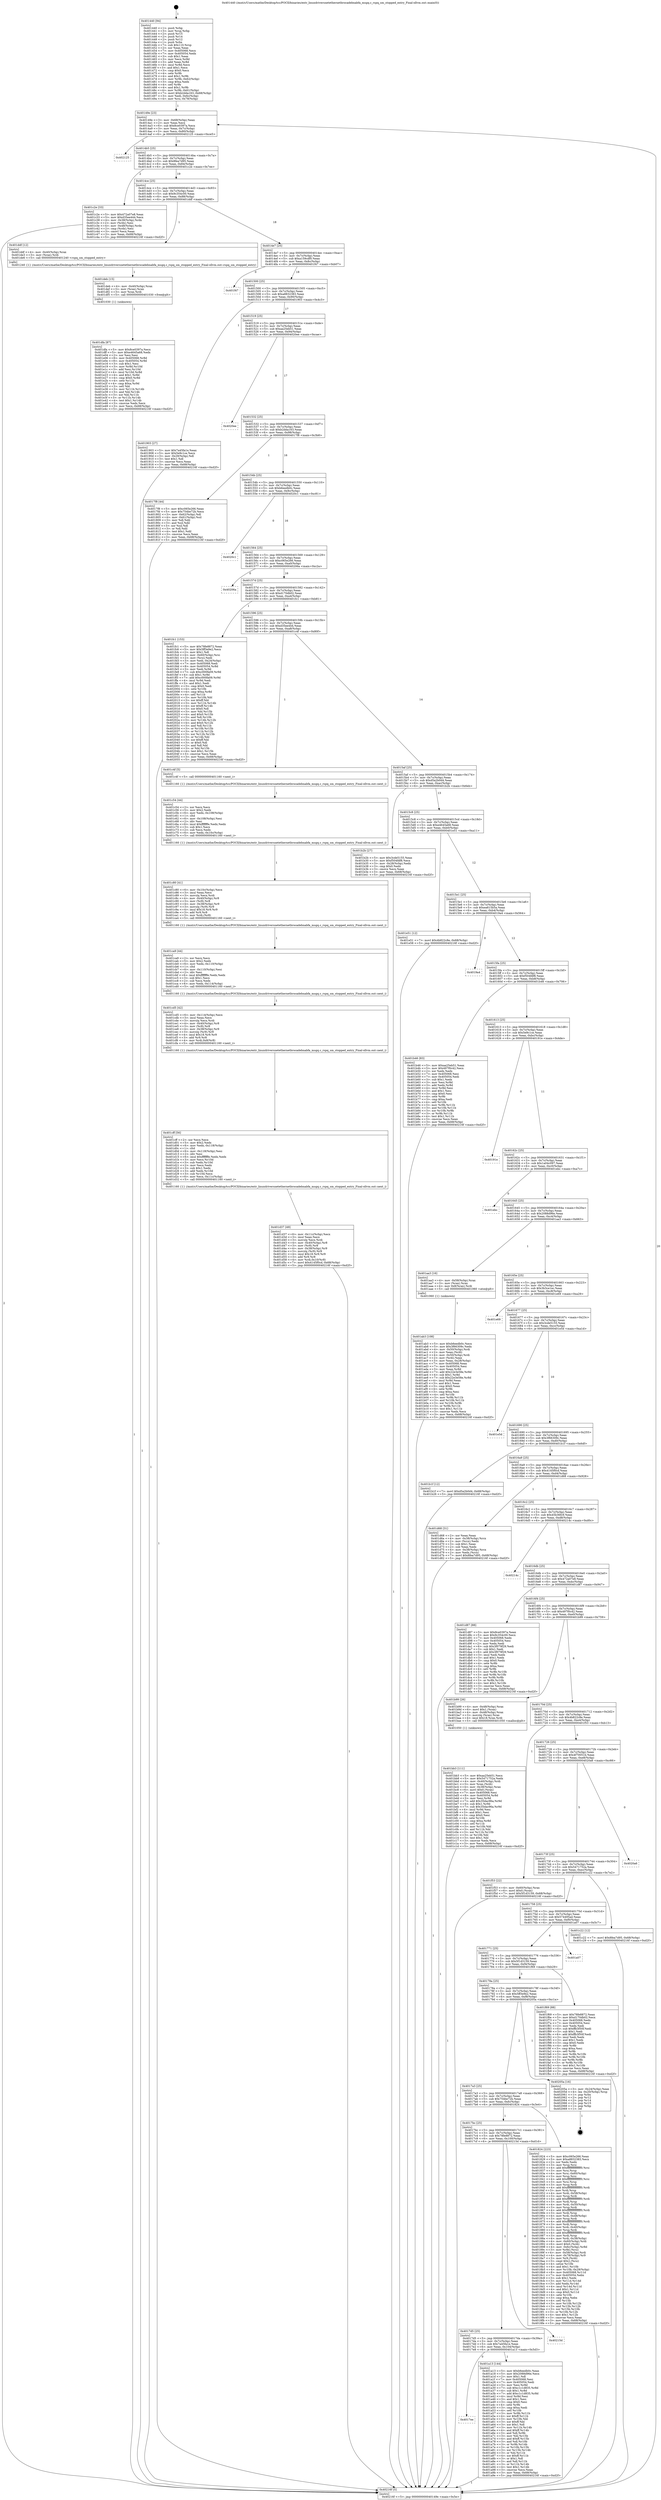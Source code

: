 digraph "0x401440" {
  label = "0x401440 (/mnt/c/Users/mathe/Desktop/tcc/POCII/binaries/extr_linuxdriversnetethernetbrocadebnabfa_msgq.c_rspq_sm_stopped_entry_Final-ollvm.out::main(0))"
  labelloc = "t"
  node[shape=record]

  Entry [label="",width=0.3,height=0.3,shape=circle,fillcolor=black,style=filled]
  "0x40149e" [label="{
     0x40149e [23]\l
     | [instrs]\l
     &nbsp;&nbsp;0x40149e \<+3\>: mov -0x68(%rbp),%eax\l
     &nbsp;&nbsp;0x4014a1 \<+2\>: mov %eax,%ecx\l
     &nbsp;&nbsp;0x4014a3 \<+6\>: sub $0x8ce0397a,%ecx\l
     &nbsp;&nbsp;0x4014a9 \<+3\>: mov %eax,-0x7c(%rbp)\l
     &nbsp;&nbsp;0x4014ac \<+3\>: mov %ecx,-0x80(%rbp)\l
     &nbsp;&nbsp;0x4014af \<+6\>: je 0000000000402125 \<main+0xce5\>\l
  }"]
  "0x402125" [label="{
     0x402125\l
  }", style=dashed]
  "0x4014b5" [label="{
     0x4014b5 [25]\l
     | [instrs]\l
     &nbsp;&nbsp;0x4014b5 \<+5\>: jmp 00000000004014ba \<main+0x7a\>\l
     &nbsp;&nbsp;0x4014ba \<+3\>: mov -0x7c(%rbp),%eax\l
     &nbsp;&nbsp;0x4014bd \<+5\>: sub $0x8fea7d95,%eax\l
     &nbsp;&nbsp;0x4014c2 \<+6\>: mov %eax,-0x84(%rbp)\l
     &nbsp;&nbsp;0x4014c8 \<+6\>: je 0000000000401c2e \<main+0x7ee\>\l
  }"]
  Exit [label="",width=0.3,height=0.3,shape=circle,fillcolor=black,style=filled,peripheries=2]
  "0x401c2e" [label="{
     0x401c2e [33]\l
     | [instrs]\l
     &nbsp;&nbsp;0x401c2e \<+5\>: mov $0x472a07e8,%eax\l
     &nbsp;&nbsp;0x401c33 \<+5\>: mov $0xd35ee444,%ecx\l
     &nbsp;&nbsp;0x401c38 \<+4\>: mov -0x38(%rbp),%rdx\l
     &nbsp;&nbsp;0x401c3c \<+2\>: mov (%rdx),%esi\l
     &nbsp;&nbsp;0x401c3e \<+4\>: mov -0x48(%rbp),%rdx\l
     &nbsp;&nbsp;0x401c42 \<+2\>: cmp (%rdx),%esi\l
     &nbsp;&nbsp;0x401c44 \<+3\>: cmovl %ecx,%eax\l
     &nbsp;&nbsp;0x401c47 \<+3\>: mov %eax,-0x68(%rbp)\l
     &nbsp;&nbsp;0x401c4a \<+5\>: jmp 000000000040216f \<main+0xd2f\>\l
  }"]
  "0x4014ce" [label="{
     0x4014ce [25]\l
     | [instrs]\l
     &nbsp;&nbsp;0x4014ce \<+5\>: jmp 00000000004014d3 \<main+0x93\>\l
     &nbsp;&nbsp;0x4014d3 \<+3\>: mov -0x7c(%rbp),%eax\l
     &nbsp;&nbsp;0x4014d6 \<+5\>: sub $0x9c354c00,%eax\l
     &nbsp;&nbsp;0x4014db \<+6\>: mov %eax,-0x88(%rbp)\l
     &nbsp;&nbsp;0x4014e1 \<+6\>: je 0000000000401ddf \<main+0x99f\>\l
  }"]
  "0x401dfa" [label="{
     0x401dfa [87]\l
     | [instrs]\l
     &nbsp;&nbsp;0x401dfa \<+5\>: mov $0x8ce0397a,%ecx\l
     &nbsp;&nbsp;0x401dff \<+5\>: mov $0xe4645a68,%edx\l
     &nbsp;&nbsp;0x401e04 \<+2\>: xor %esi,%esi\l
     &nbsp;&nbsp;0x401e06 \<+8\>: mov 0x405068,%r8d\l
     &nbsp;&nbsp;0x401e0e \<+8\>: mov 0x405054,%r9d\l
     &nbsp;&nbsp;0x401e16 \<+3\>: sub $0x1,%esi\l
     &nbsp;&nbsp;0x401e19 \<+3\>: mov %r8d,%r10d\l
     &nbsp;&nbsp;0x401e1c \<+3\>: add %esi,%r10d\l
     &nbsp;&nbsp;0x401e1f \<+4\>: imul %r10d,%r8d\l
     &nbsp;&nbsp;0x401e23 \<+4\>: and $0x1,%r8d\l
     &nbsp;&nbsp;0x401e27 \<+4\>: cmp $0x0,%r8d\l
     &nbsp;&nbsp;0x401e2b \<+4\>: sete %r11b\l
     &nbsp;&nbsp;0x401e2f \<+4\>: cmp $0xa,%r9d\l
     &nbsp;&nbsp;0x401e33 \<+3\>: setl %bl\l
     &nbsp;&nbsp;0x401e36 \<+3\>: mov %r11b,%r14b\l
     &nbsp;&nbsp;0x401e39 \<+3\>: and %bl,%r14b\l
     &nbsp;&nbsp;0x401e3c \<+3\>: xor %bl,%r11b\l
     &nbsp;&nbsp;0x401e3f \<+3\>: or %r11b,%r14b\l
     &nbsp;&nbsp;0x401e42 \<+4\>: test $0x1,%r14b\l
     &nbsp;&nbsp;0x401e46 \<+3\>: cmovne %edx,%ecx\l
     &nbsp;&nbsp;0x401e49 \<+3\>: mov %ecx,-0x68(%rbp)\l
     &nbsp;&nbsp;0x401e4c \<+5\>: jmp 000000000040216f \<main+0xd2f\>\l
  }"]
  "0x401ddf" [label="{
     0x401ddf [12]\l
     | [instrs]\l
     &nbsp;&nbsp;0x401ddf \<+4\>: mov -0x40(%rbp),%rax\l
     &nbsp;&nbsp;0x401de3 \<+3\>: mov (%rax),%rdi\l
     &nbsp;&nbsp;0x401de6 \<+5\>: call 0000000000401240 \<rspq_sm_stopped_entry\>\l
     | [calls]\l
     &nbsp;&nbsp;0x401240 \{1\} (/mnt/c/Users/mathe/Desktop/tcc/POCII/binaries/extr_linuxdriversnetethernetbrocadebnabfa_msgq.c_rspq_sm_stopped_entry_Final-ollvm.out::rspq_sm_stopped_entry)\l
  }"]
  "0x4014e7" [label="{
     0x4014e7 [25]\l
     | [instrs]\l
     &nbsp;&nbsp;0x4014e7 \<+5\>: jmp 00000000004014ec \<main+0xac\>\l
     &nbsp;&nbsp;0x4014ec \<+3\>: mov -0x7c(%rbp),%eax\l
     &nbsp;&nbsp;0x4014ef \<+5\>: sub $0xa159cdf0,%eax\l
     &nbsp;&nbsp;0x4014f4 \<+6\>: mov %eax,-0x8c(%rbp)\l
     &nbsp;&nbsp;0x4014fa \<+6\>: je 0000000000401f47 \<main+0xb07\>\l
  }"]
  "0x401deb" [label="{
     0x401deb [15]\l
     | [instrs]\l
     &nbsp;&nbsp;0x401deb \<+4\>: mov -0x40(%rbp),%rax\l
     &nbsp;&nbsp;0x401def \<+3\>: mov (%rax),%rax\l
     &nbsp;&nbsp;0x401df2 \<+3\>: mov %rax,%rdi\l
     &nbsp;&nbsp;0x401df5 \<+5\>: call 0000000000401030 \<free@plt\>\l
     | [calls]\l
     &nbsp;&nbsp;0x401030 \{1\} (unknown)\l
  }"]
  "0x401f47" [label="{
     0x401f47\l
  }", style=dashed]
  "0x401500" [label="{
     0x401500 [25]\l
     | [instrs]\l
     &nbsp;&nbsp;0x401500 \<+5\>: jmp 0000000000401505 \<main+0xc5\>\l
     &nbsp;&nbsp;0x401505 \<+3\>: mov -0x7c(%rbp),%eax\l
     &nbsp;&nbsp;0x401508 \<+5\>: sub $0xa8832383,%eax\l
     &nbsp;&nbsp;0x40150d \<+6\>: mov %eax,-0x90(%rbp)\l
     &nbsp;&nbsp;0x401513 \<+6\>: je 0000000000401903 \<main+0x4c3\>\l
  }"]
  "0x401d37" [label="{
     0x401d37 [49]\l
     | [instrs]\l
     &nbsp;&nbsp;0x401d37 \<+6\>: mov -0x11c(%rbp),%ecx\l
     &nbsp;&nbsp;0x401d3d \<+3\>: imul %eax,%ecx\l
     &nbsp;&nbsp;0x401d40 \<+3\>: movslq %ecx,%rdi\l
     &nbsp;&nbsp;0x401d43 \<+4\>: mov -0x40(%rbp),%r8\l
     &nbsp;&nbsp;0x401d47 \<+3\>: mov (%r8),%r8\l
     &nbsp;&nbsp;0x401d4a \<+4\>: mov -0x38(%rbp),%r9\l
     &nbsp;&nbsp;0x401d4e \<+3\>: movslq (%r9),%r9\l
     &nbsp;&nbsp;0x401d51 \<+4\>: imul $0x18,%r9,%r9\l
     &nbsp;&nbsp;0x401d55 \<+3\>: add %r9,%r8\l
     &nbsp;&nbsp;0x401d58 \<+4\>: mov %rdi,0x10(%r8)\l
     &nbsp;&nbsp;0x401d5c \<+7\>: movl $0x4145f0cd,-0x68(%rbp)\l
     &nbsp;&nbsp;0x401d63 \<+5\>: jmp 000000000040216f \<main+0xd2f\>\l
  }"]
  "0x401903" [label="{
     0x401903 [27]\l
     | [instrs]\l
     &nbsp;&nbsp;0x401903 \<+5\>: mov $0x7a45fa1e,%eax\l
     &nbsp;&nbsp;0x401908 \<+5\>: mov $0x5e9c1ce,%ecx\l
     &nbsp;&nbsp;0x40190d \<+3\>: mov -0x29(%rbp),%dl\l
     &nbsp;&nbsp;0x401910 \<+3\>: test $0x1,%dl\l
     &nbsp;&nbsp;0x401913 \<+3\>: cmovne %ecx,%eax\l
     &nbsp;&nbsp;0x401916 \<+3\>: mov %eax,-0x68(%rbp)\l
     &nbsp;&nbsp;0x401919 \<+5\>: jmp 000000000040216f \<main+0xd2f\>\l
  }"]
  "0x401519" [label="{
     0x401519 [25]\l
     | [instrs]\l
     &nbsp;&nbsp;0x401519 \<+5\>: jmp 000000000040151e \<main+0xde\>\l
     &nbsp;&nbsp;0x40151e \<+3\>: mov -0x7c(%rbp),%eax\l
     &nbsp;&nbsp;0x401521 \<+5\>: sub $0xaa25eb51,%eax\l
     &nbsp;&nbsp;0x401526 \<+6\>: mov %eax,-0x94(%rbp)\l
     &nbsp;&nbsp;0x40152c \<+6\>: je 00000000004020ee \<main+0xcae\>\l
  }"]
  "0x401cff" [label="{
     0x401cff [56]\l
     | [instrs]\l
     &nbsp;&nbsp;0x401cff \<+2\>: xor %ecx,%ecx\l
     &nbsp;&nbsp;0x401d01 \<+5\>: mov $0x2,%edx\l
     &nbsp;&nbsp;0x401d06 \<+6\>: mov %edx,-0x118(%rbp)\l
     &nbsp;&nbsp;0x401d0c \<+1\>: cltd\l
     &nbsp;&nbsp;0x401d0d \<+6\>: mov -0x118(%rbp),%esi\l
     &nbsp;&nbsp;0x401d13 \<+2\>: idiv %esi\l
     &nbsp;&nbsp;0x401d15 \<+6\>: imul $0xfffffffe,%edx,%edx\l
     &nbsp;&nbsp;0x401d1b \<+3\>: mov %ecx,%r10d\l
     &nbsp;&nbsp;0x401d1e \<+3\>: sub %edx,%r10d\l
     &nbsp;&nbsp;0x401d21 \<+2\>: mov %ecx,%edx\l
     &nbsp;&nbsp;0x401d23 \<+3\>: sub $0x1,%edx\l
     &nbsp;&nbsp;0x401d26 \<+3\>: add %edx,%r10d\l
     &nbsp;&nbsp;0x401d29 \<+3\>: sub %r10d,%ecx\l
     &nbsp;&nbsp;0x401d2c \<+6\>: mov %ecx,-0x11c(%rbp)\l
     &nbsp;&nbsp;0x401d32 \<+5\>: call 0000000000401160 \<next_i\>\l
     | [calls]\l
     &nbsp;&nbsp;0x401160 \{1\} (/mnt/c/Users/mathe/Desktop/tcc/POCII/binaries/extr_linuxdriversnetethernetbrocadebnabfa_msgq.c_rspq_sm_stopped_entry_Final-ollvm.out::next_i)\l
  }"]
  "0x4020ee" [label="{
     0x4020ee\l
  }", style=dashed]
  "0x401532" [label="{
     0x401532 [25]\l
     | [instrs]\l
     &nbsp;&nbsp;0x401532 \<+5\>: jmp 0000000000401537 \<main+0xf7\>\l
     &nbsp;&nbsp;0x401537 \<+3\>: mov -0x7c(%rbp),%eax\l
     &nbsp;&nbsp;0x40153a \<+5\>: sub $0xb2dda163,%eax\l
     &nbsp;&nbsp;0x40153f \<+6\>: mov %eax,-0x98(%rbp)\l
     &nbsp;&nbsp;0x401545 \<+6\>: je 00000000004017f8 \<main+0x3b8\>\l
  }"]
  "0x401cd5" [label="{
     0x401cd5 [42]\l
     | [instrs]\l
     &nbsp;&nbsp;0x401cd5 \<+6\>: mov -0x114(%rbp),%ecx\l
     &nbsp;&nbsp;0x401cdb \<+3\>: imul %eax,%ecx\l
     &nbsp;&nbsp;0x401cde \<+3\>: movslq %ecx,%rdi\l
     &nbsp;&nbsp;0x401ce1 \<+4\>: mov -0x40(%rbp),%r8\l
     &nbsp;&nbsp;0x401ce5 \<+3\>: mov (%r8),%r8\l
     &nbsp;&nbsp;0x401ce8 \<+4\>: mov -0x38(%rbp),%r9\l
     &nbsp;&nbsp;0x401cec \<+3\>: movslq (%r9),%r9\l
     &nbsp;&nbsp;0x401cef \<+4\>: imul $0x18,%r9,%r9\l
     &nbsp;&nbsp;0x401cf3 \<+3\>: add %r9,%r8\l
     &nbsp;&nbsp;0x401cf6 \<+4\>: mov %rdi,0x8(%r8)\l
     &nbsp;&nbsp;0x401cfa \<+5\>: call 0000000000401160 \<next_i\>\l
     | [calls]\l
     &nbsp;&nbsp;0x401160 \{1\} (/mnt/c/Users/mathe/Desktop/tcc/POCII/binaries/extr_linuxdriversnetethernetbrocadebnabfa_msgq.c_rspq_sm_stopped_entry_Final-ollvm.out::next_i)\l
  }"]
  "0x4017f8" [label="{
     0x4017f8 [44]\l
     | [instrs]\l
     &nbsp;&nbsp;0x4017f8 \<+5\>: mov $0xc065e266,%eax\l
     &nbsp;&nbsp;0x4017fd \<+5\>: mov $0x754be72b,%ecx\l
     &nbsp;&nbsp;0x401802 \<+3\>: mov -0x62(%rbp),%dl\l
     &nbsp;&nbsp;0x401805 \<+4\>: mov -0x61(%rbp),%sil\l
     &nbsp;&nbsp;0x401809 \<+3\>: mov %dl,%dil\l
     &nbsp;&nbsp;0x40180c \<+3\>: and %sil,%dil\l
     &nbsp;&nbsp;0x40180f \<+3\>: xor %sil,%dl\l
     &nbsp;&nbsp;0x401812 \<+3\>: or %dl,%dil\l
     &nbsp;&nbsp;0x401815 \<+4\>: test $0x1,%dil\l
     &nbsp;&nbsp;0x401819 \<+3\>: cmovne %ecx,%eax\l
     &nbsp;&nbsp;0x40181c \<+3\>: mov %eax,-0x68(%rbp)\l
     &nbsp;&nbsp;0x40181f \<+5\>: jmp 000000000040216f \<main+0xd2f\>\l
  }"]
  "0x40154b" [label="{
     0x40154b [25]\l
     | [instrs]\l
     &nbsp;&nbsp;0x40154b \<+5\>: jmp 0000000000401550 \<main+0x110\>\l
     &nbsp;&nbsp;0x401550 \<+3\>: mov -0x7c(%rbp),%eax\l
     &nbsp;&nbsp;0x401553 \<+5\>: sub $0xb6eedb0c,%eax\l
     &nbsp;&nbsp;0x401558 \<+6\>: mov %eax,-0x9c(%rbp)\l
     &nbsp;&nbsp;0x40155e \<+6\>: je 00000000004020c1 \<main+0xc81\>\l
  }"]
  "0x40216f" [label="{
     0x40216f [5]\l
     | [instrs]\l
     &nbsp;&nbsp;0x40216f \<+5\>: jmp 000000000040149e \<main+0x5e\>\l
  }"]
  "0x401440" [label="{
     0x401440 [94]\l
     | [instrs]\l
     &nbsp;&nbsp;0x401440 \<+1\>: push %rbp\l
     &nbsp;&nbsp;0x401441 \<+3\>: mov %rsp,%rbp\l
     &nbsp;&nbsp;0x401444 \<+2\>: push %r15\l
     &nbsp;&nbsp;0x401446 \<+2\>: push %r14\l
     &nbsp;&nbsp;0x401448 \<+2\>: push %r12\l
     &nbsp;&nbsp;0x40144a \<+1\>: push %rbx\l
     &nbsp;&nbsp;0x40144b \<+7\>: sub $0x110,%rsp\l
     &nbsp;&nbsp;0x401452 \<+2\>: xor %eax,%eax\l
     &nbsp;&nbsp;0x401454 \<+7\>: mov 0x405068,%ecx\l
     &nbsp;&nbsp;0x40145b \<+7\>: mov 0x405054,%edx\l
     &nbsp;&nbsp;0x401462 \<+3\>: sub $0x1,%eax\l
     &nbsp;&nbsp;0x401465 \<+3\>: mov %ecx,%r8d\l
     &nbsp;&nbsp;0x401468 \<+3\>: add %eax,%r8d\l
     &nbsp;&nbsp;0x40146b \<+4\>: imul %r8d,%ecx\l
     &nbsp;&nbsp;0x40146f \<+3\>: and $0x1,%ecx\l
     &nbsp;&nbsp;0x401472 \<+3\>: cmp $0x0,%ecx\l
     &nbsp;&nbsp;0x401475 \<+4\>: sete %r9b\l
     &nbsp;&nbsp;0x401479 \<+4\>: and $0x1,%r9b\l
     &nbsp;&nbsp;0x40147d \<+4\>: mov %r9b,-0x62(%rbp)\l
     &nbsp;&nbsp;0x401481 \<+3\>: cmp $0xa,%edx\l
     &nbsp;&nbsp;0x401484 \<+4\>: setl %r9b\l
     &nbsp;&nbsp;0x401488 \<+4\>: and $0x1,%r9b\l
     &nbsp;&nbsp;0x40148c \<+4\>: mov %r9b,-0x61(%rbp)\l
     &nbsp;&nbsp;0x401490 \<+7\>: movl $0xb2dda163,-0x68(%rbp)\l
     &nbsp;&nbsp;0x401497 \<+3\>: mov %edi,-0x6c(%rbp)\l
     &nbsp;&nbsp;0x40149a \<+4\>: mov %rsi,-0x78(%rbp)\l
  }"]
  "0x401ca9" [label="{
     0x401ca9 [44]\l
     | [instrs]\l
     &nbsp;&nbsp;0x401ca9 \<+2\>: xor %ecx,%ecx\l
     &nbsp;&nbsp;0x401cab \<+5\>: mov $0x2,%edx\l
     &nbsp;&nbsp;0x401cb0 \<+6\>: mov %edx,-0x110(%rbp)\l
     &nbsp;&nbsp;0x401cb6 \<+1\>: cltd\l
     &nbsp;&nbsp;0x401cb7 \<+6\>: mov -0x110(%rbp),%esi\l
     &nbsp;&nbsp;0x401cbd \<+2\>: idiv %esi\l
     &nbsp;&nbsp;0x401cbf \<+6\>: imul $0xfffffffe,%edx,%edx\l
     &nbsp;&nbsp;0x401cc5 \<+3\>: sub $0x1,%ecx\l
     &nbsp;&nbsp;0x401cc8 \<+2\>: sub %ecx,%edx\l
     &nbsp;&nbsp;0x401cca \<+6\>: mov %edx,-0x114(%rbp)\l
     &nbsp;&nbsp;0x401cd0 \<+5\>: call 0000000000401160 \<next_i\>\l
     | [calls]\l
     &nbsp;&nbsp;0x401160 \{1\} (/mnt/c/Users/mathe/Desktop/tcc/POCII/binaries/extr_linuxdriversnetethernetbrocadebnabfa_msgq.c_rspq_sm_stopped_entry_Final-ollvm.out::next_i)\l
  }"]
  "0x4020c1" [label="{
     0x4020c1\l
  }", style=dashed]
  "0x401564" [label="{
     0x401564 [25]\l
     | [instrs]\l
     &nbsp;&nbsp;0x401564 \<+5\>: jmp 0000000000401569 \<main+0x129\>\l
     &nbsp;&nbsp;0x401569 \<+3\>: mov -0x7c(%rbp),%eax\l
     &nbsp;&nbsp;0x40156c \<+5\>: sub $0xc065e266,%eax\l
     &nbsp;&nbsp;0x401571 \<+6\>: mov %eax,-0xa0(%rbp)\l
     &nbsp;&nbsp;0x401577 \<+6\>: je 000000000040206a \<main+0xc2a\>\l
  }"]
  "0x401c80" [label="{
     0x401c80 [41]\l
     | [instrs]\l
     &nbsp;&nbsp;0x401c80 \<+6\>: mov -0x10c(%rbp),%ecx\l
     &nbsp;&nbsp;0x401c86 \<+3\>: imul %eax,%ecx\l
     &nbsp;&nbsp;0x401c89 \<+3\>: movslq %ecx,%rdi\l
     &nbsp;&nbsp;0x401c8c \<+4\>: mov -0x40(%rbp),%r8\l
     &nbsp;&nbsp;0x401c90 \<+3\>: mov (%r8),%r8\l
     &nbsp;&nbsp;0x401c93 \<+4\>: mov -0x38(%rbp),%r9\l
     &nbsp;&nbsp;0x401c97 \<+3\>: movslq (%r9),%r9\l
     &nbsp;&nbsp;0x401c9a \<+4\>: imul $0x18,%r9,%r9\l
     &nbsp;&nbsp;0x401c9e \<+3\>: add %r9,%r8\l
     &nbsp;&nbsp;0x401ca1 \<+3\>: mov %rdi,(%r8)\l
     &nbsp;&nbsp;0x401ca4 \<+5\>: call 0000000000401160 \<next_i\>\l
     | [calls]\l
     &nbsp;&nbsp;0x401160 \{1\} (/mnt/c/Users/mathe/Desktop/tcc/POCII/binaries/extr_linuxdriversnetethernetbrocadebnabfa_msgq.c_rspq_sm_stopped_entry_Final-ollvm.out::next_i)\l
  }"]
  "0x40206a" [label="{
     0x40206a\l
  }", style=dashed]
  "0x40157d" [label="{
     0x40157d [25]\l
     | [instrs]\l
     &nbsp;&nbsp;0x40157d \<+5\>: jmp 0000000000401582 \<main+0x142\>\l
     &nbsp;&nbsp;0x401582 \<+3\>: mov -0x7c(%rbp),%eax\l
     &nbsp;&nbsp;0x401585 \<+5\>: sub $0xd170db02,%eax\l
     &nbsp;&nbsp;0x40158a \<+6\>: mov %eax,-0xa4(%rbp)\l
     &nbsp;&nbsp;0x401590 \<+6\>: je 0000000000401fc1 \<main+0xb81\>\l
  }"]
  "0x401c54" [label="{
     0x401c54 [44]\l
     | [instrs]\l
     &nbsp;&nbsp;0x401c54 \<+2\>: xor %ecx,%ecx\l
     &nbsp;&nbsp;0x401c56 \<+5\>: mov $0x2,%edx\l
     &nbsp;&nbsp;0x401c5b \<+6\>: mov %edx,-0x108(%rbp)\l
     &nbsp;&nbsp;0x401c61 \<+1\>: cltd\l
     &nbsp;&nbsp;0x401c62 \<+6\>: mov -0x108(%rbp),%esi\l
     &nbsp;&nbsp;0x401c68 \<+2\>: idiv %esi\l
     &nbsp;&nbsp;0x401c6a \<+6\>: imul $0xfffffffe,%edx,%edx\l
     &nbsp;&nbsp;0x401c70 \<+3\>: sub $0x1,%ecx\l
     &nbsp;&nbsp;0x401c73 \<+2\>: sub %ecx,%edx\l
     &nbsp;&nbsp;0x401c75 \<+6\>: mov %edx,-0x10c(%rbp)\l
     &nbsp;&nbsp;0x401c7b \<+5\>: call 0000000000401160 \<next_i\>\l
     | [calls]\l
     &nbsp;&nbsp;0x401160 \{1\} (/mnt/c/Users/mathe/Desktop/tcc/POCII/binaries/extr_linuxdriversnetethernetbrocadebnabfa_msgq.c_rspq_sm_stopped_entry_Final-ollvm.out::next_i)\l
  }"]
  "0x401fc1" [label="{
     0x401fc1 [153]\l
     | [instrs]\l
     &nbsp;&nbsp;0x401fc1 \<+5\>: mov $0x78fe8872,%eax\l
     &nbsp;&nbsp;0x401fc6 \<+5\>: mov $0x5ff3e9e2,%ecx\l
     &nbsp;&nbsp;0x401fcb \<+2\>: mov $0x1,%dl\l
     &nbsp;&nbsp;0x401fcd \<+4\>: mov -0x60(%rbp),%rsi\l
     &nbsp;&nbsp;0x401fd1 \<+2\>: mov (%rsi),%edi\l
     &nbsp;&nbsp;0x401fd3 \<+3\>: mov %edi,-0x24(%rbp)\l
     &nbsp;&nbsp;0x401fd6 \<+7\>: mov 0x405068,%edi\l
     &nbsp;&nbsp;0x401fdd \<+8\>: mov 0x405054,%r8d\l
     &nbsp;&nbsp;0x401fe5 \<+3\>: mov %edi,%r9d\l
     &nbsp;&nbsp;0x401fe8 \<+7\>: sub $0xc000fa09,%r9d\l
     &nbsp;&nbsp;0x401fef \<+4\>: sub $0x1,%r9d\l
     &nbsp;&nbsp;0x401ff3 \<+7\>: add $0xc000fa09,%r9d\l
     &nbsp;&nbsp;0x401ffa \<+4\>: imul %r9d,%edi\l
     &nbsp;&nbsp;0x401ffe \<+3\>: and $0x1,%edi\l
     &nbsp;&nbsp;0x402001 \<+3\>: cmp $0x0,%edi\l
     &nbsp;&nbsp;0x402004 \<+4\>: sete %r10b\l
     &nbsp;&nbsp;0x402008 \<+4\>: cmp $0xa,%r8d\l
     &nbsp;&nbsp;0x40200c \<+4\>: setl %r11b\l
     &nbsp;&nbsp;0x402010 \<+3\>: mov %r10b,%bl\l
     &nbsp;&nbsp;0x402013 \<+3\>: xor $0xff,%bl\l
     &nbsp;&nbsp;0x402016 \<+3\>: mov %r11b,%r14b\l
     &nbsp;&nbsp;0x402019 \<+4\>: xor $0xff,%r14b\l
     &nbsp;&nbsp;0x40201d \<+3\>: xor $0x0,%dl\l
     &nbsp;&nbsp;0x402020 \<+3\>: mov %bl,%r15b\l
     &nbsp;&nbsp;0x402023 \<+4\>: and $0x0,%r15b\l
     &nbsp;&nbsp;0x402027 \<+3\>: and %dl,%r10b\l
     &nbsp;&nbsp;0x40202a \<+3\>: mov %r14b,%r12b\l
     &nbsp;&nbsp;0x40202d \<+4\>: and $0x0,%r12b\l
     &nbsp;&nbsp;0x402031 \<+3\>: and %dl,%r11b\l
     &nbsp;&nbsp;0x402034 \<+3\>: or %r10b,%r15b\l
     &nbsp;&nbsp;0x402037 \<+3\>: or %r11b,%r12b\l
     &nbsp;&nbsp;0x40203a \<+3\>: xor %r12b,%r15b\l
     &nbsp;&nbsp;0x40203d \<+3\>: or %r14b,%bl\l
     &nbsp;&nbsp;0x402040 \<+3\>: xor $0xff,%bl\l
     &nbsp;&nbsp;0x402043 \<+3\>: or $0x0,%dl\l
     &nbsp;&nbsp;0x402046 \<+2\>: and %dl,%bl\l
     &nbsp;&nbsp;0x402048 \<+3\>: or %bl,%r15b\l
     &nbsp;&nbsp;0x40204b \<+4\>: test $0x1,%r15b\l
     &nbsp;&nbsp;0x40204f \<+3\>: cmovne %ecx,%eax\l
     &nbsp;&nbsp;0x402052 \<+3\>: mov %eax,-0x68(%rbp)\l
     &nbsp;&nbsp;0x402055 \<+5\>: jmp 000000000040216f \<main+0xd2f\>\l
  }"]
  "0x401596" [label="{
     0x401596 [25]\l
     | [instrs]\l
     &nbsp;&nbsp;0x401596 \<+5\>: jmp 000000000040159b \<main+0x15b\>\l
     &nbsp;&nbsp;0x40159b \<+3\>: mov -0x7c(%rbp),%eax\l
     &nbsp;&nbsp;0x40159e \<+5\>: sub $0xd35ee444,%eax\l
     &nbsp;&nbsp;0x4015a3 \<+6\>: mov %eax,-0xa8(%rbp)\l
     &nbsp;&nbsp;0x4015a9 \<+6\>: je 0000000000401c4f \<main+0x80f\>\l
  }"]
  "0x401bb3" [label="{
     0x401bb3 [111]\l
     | [instrs]\l
     &nbsp;&nbsp;0x401bb3 \<+5\>: mov $0xaa25eb51,%ecx\l
     &nbsp;&nbsp;0x401bb8 \<+5\>: mov $0x5471752a,%edx\l
     &nbsp;&nbsp;0x401bbd \<+4\>: mov -0x40(%rbp),%rdi\l
     &nbsp;&nbsp;0x401bc1 \<+3\>: mov %rax,(%rdi)\l
     &nbsp;&nbsp;0x401bc4 \<+4\>: mov -0x38(%rbp),%rax\l
     &nbsp;&nbsp;0x401bc8 \<+6\>: movl $0x0,(%rax)\l
     &nbsp;&nbsp;0x401bce \<+7\>: mov 0x405068,%esi\l
     &nbsp;&nbsp;0x401bd5 \<+8\>: mov 0x405054,%r8d\l
     &nbsp;&nbsp;0x401bdd \<+3\>: mov %esi,%r9d\l
     &nbsp;&nbsp;0x401be0 \<+7\>: add $0x35dac96a,%r9d\l
     &nbsp;&nbsp;0x401be7 \<+4\>: sub $0x1,%r9d\l
     &nbsp;&nbsp;0x401beb \<+7\>: sub $0x35dac96a,%r9d\l
     &nbsp;&nbsp;0x401bf2 \<+4\>: imul %r9d,%esi\l
     &nbsp;&nbsp;0x401bf6 \<+3\>: and $0x1,%esi\l
     &nbsp;&nbsp;0x401bf9 \<+3\>: cmp $0x0,%esi\l
     &nbsp;&nbsp;0x401bfc \<+4\>: sete %r10b\l
     &nbsp;&nbsp;0x401c00 \<+4\>: cmp $0xa,%r8d\l
     &nbsp;&nbsp;0x401c04 \<+4\>: setl %r11b\l
     &nbsp;&nbsp;0x401c08 \<+3\>: mov %r10b,%bl\l
     &nbsp;&nbsp;0x401c0b \<+3\>: and %r11b,%bl\l
     &nbsp;&nbsp;0x401c0e \<+3\>: xor %r11b,%r10b\l
     &nbsp;&nbsp;0x401c11 \<+3\>: or %r10b,%bl\l
     &nbsp;&nbsp;0x401c14 \<+3\>: test $0x1,%bl\l
     &nbsp;&nbsp;0x401c17 \<+3\>: cmovne %edx,%ecx\l
     &nbsp;&nbsp;0x401c1a \<+3\>: mov %ecx,-0x68(%rbp)\l
     &nbsp;&nbsp;0x401c1d \<+5\>: jmp 000000000040216f \<main+0xd2f\>\l
  }"]
  "0x401c4f" [label="{
     0x401c4f [5]\l
     | [instrs]\l
     &nbsp;&nbsp;0x401c4f \<+5\>: call 0000000000401160 \<next_i\>\l
     | [calls]\l
     &nbsp;&nbsp;0x401160 \{1\} (/mnt/c/Users/mathe/Desktop/tcc/POCII/binaries/extr_linuxdriversnetethernetbrocadebnabfa_msgq.c_rspq_sm_stopped_entry_Final-ollvm.out::next_i)\l
  }"]
  "0x4015af" [label="{
     0x4015af [25]\l
     | [instrs]\l
     &nbsp;&nbsp;0x4015af \<+5\>: jmp 00000000004015b4 \<main+0x174\>\l
     &nbsp;&nbsp;0x4015b4 \<+3\>: mov -0x7c(%rbp),%eax\l
     &nbsp;&nbsp;0x4015b7 \<+5\>: sub $0xd5a2b0d4,%eax\l
     &nbsp;&nbsp;0x4015bc \<+6\>: mov %eax,-0xac(%rbp)\l
     &nbsp;&nbsp;0x4015c2 \<+6\>: je 0000000000401b2b \<main+0x6eb\>\l
  }"]
  "0x401ab3" [label="{
     0x401ab3 [108]\l
     | [instrs]\l
     &nbsp;&nbsp;0x401ab3 \<+5\>: mov $0xb6eedb0c,%ecx\l
     &nbsp;&nbsp;0x401ab8 \<+5\>: mov $0x3f66309c,%edx\l
     &nbsp;&nbsp;0x401abd \<+4\>: mov -0x50(%rbp),%rdi\l
     &nbsp;&nbsp;0x401ac1 \<+2\>: mov %eax,(%rdi)\l
     &nbsp;&nbsp;0x401ac3 \<+4\>: mov -0x50(%rbp),%rdi\l
     &nbsp;&nbsp;0x401ac7 \<+2\>: mov (%rdi),%eax\l
     &nbsp;&nbsp;0x401ac9 \<+3\>: mov %eax,-0x28(%rbp)\l
     &nbsp;&nbsp;0x401acc \<+7\>: mov 0x405068,%eax\l
     &nbsp;&nbsp;0x401ad3 \<+7\>: mov 0x405054,%esi\l
     &nbsp;&nbsp;0x401ada \<+3\>: mov %eax,%r8d\l
     &nbsp;&nbsp;0x401add \<+7\>: add $0x22e3e58e,%r8d\l
     &nbsp;&nbsp;0x401ae4 \<+4\>: sub $0x1,%r8d\l
     &nbsp;&nbsp;0x401ae8 \<+7\>: sub $0x22e3e58e,%r8d\l
     &nbsp;&nbsp;0x401aef \<+4\>: imul %r8d,%eax\l
     &nbsp;&nbsp;0x401af3 \<+3\>: and $0x1,%eax\l
     &nbsp;&nbsp;0x401af6 \<+3\>: cmp $0x0,%eax\l
     &nbsp;&nbsp;0x401af9 \<+4\>: sete %r9b\l
     &nbsp;&nbsp;0x401afd \<+3\>: cmp $0xa,%esi\l
     &nbsp;&nbsp;0x401b00 \<+4\>: setl %r10b\l
     &nbsp;&nbsp;0x401b04 \<+3\>: mov %r9b,%r11b\l
     &nbsp;&nbsp;0x401b07 \<+3\>: and %r10b,%r11b\l
     &nbsp;&nbsp;0x401b0a \<+3\>: xor %r10b,%r9b\l
     &nbsp;&nbsp;0x401b0d \<+3\>: or %r9b,%r11b\l
     &nbsp;&nbsp;0x401b10 \<+4\>: test $0x1,%r11b\l
     &nbsp;&nbsp;0x401b14 \<+3\>: cmovne %edx,%ecx\l
     &nbsp;&nbsp;0x401b17 \<+3\>: mov %ecx,-0x68(%rbp)\l
     &nbsp;&nbsp;0x401b1a \<+5\>: jmp 000000000040216f \<main+0xd2f\>\l
  }"]
  "0x401b2b" [label="{
     0x401b2b [27]\l
     | [instrs]\l
     &nbsp;&nbsp;0x401b2b \<+5\>: mov $0x3cde5155,%eax\l
     &nbsp;&nbsp;0x401b30 \<+5\>: mov $0xf504fdf8,%ecx\l
     &nbsp;&nbsp;0x401b35 \<+3\>: mov -0x28(%rbp),%edx\l
     &nbsp;&nbsp;0x401b38 \<+3\>: cmp $0x0,%edx\l
     &nbsp;&nbsp;0x401b3b \<+3\>: cmove %ecx,%eax\l
     &nbsp;&nbsp;0x401b3e \<+3\>: mov %eax,-0x68(%rbp)\l
     &nbsp;&nbsp;0x401b41 \<+5\>: jmp 000000000040216f \<main+0xd2f\>\l
  }"]
  "0x4015c8" [label="{
     0x4015c8 [25]\l
     | [instrs]\l
     &nbsp;&nbsp;0x4015c8 \<+5\>: jmp 00000000004015cd \<main+0x18d\>\l
     &nbsp;&nbsp;0x4015cd \<+3\>: mov -0x7c(%rbp),%eax\l
     &nbsp;&nbsp;0x4015d0 \<+5\>: sub $0xe4645a68,%eax\l
     &nbsp;&nbsp;0x4015d5 \<+6\>: mov %eax,-0xb0(%rbp)\l
     &nbsp;&nbsp;0x4015db \<+6\>: je 0000000000401e51 \<main+0xa11\>\l
  }"]
  "0x4017ee" [label="{
     0x4017ee\l
  }", style=dashed]
  "0x401e51" [label="{
     0x401e51 [12]\l
     | [instrs]\l
     &nbsp;&nbsp;0x401e51 \<+7\>: movl $0x4b822c8e,-0x68(%rbp)\l
     &nbsp;&nbsp;0x401e58 \<+5\>: jmp 000000000040216f \<main+0xd2f\>\l
  }"]
  "0x4015e1" [label="{
     0x4015e1 [25]\l
     | [instrs]\l
     &nbsp;&nbsp;0x4015e1 \<+5\>: jmp 00000000004015e6 \<main+0x1a6\>\l
     &nbsp;&nbsp;0x4015e6 \<+3\>: mov -0x7c(%rbp),%eax\l
     &nbsp;&nbsp;0x4015e9 \<+5\>: sub $0xea615b5a,%eax\l
     &nbsp;&nbsp;0x4015ee \<+6\>: mov %eax,-0xb4(%rbp)\l
     &nbsp;&nbsp;0x4015f4 \<+6\>: je 00000000004019a4 \<main+0x564\>\l
  }"]
  "0x401a13" [label="{
     0x401a13 [144]\l
     | [instrs]\l
     &nbsp;&nbsp;0x401a13 \<+5\>: mov $0xb6eedb0c,%eax\l
     &nbsp;&nbsp;0x401a18 \<+5\>: mov $0x2088d96e,%ecx\l
     &nbsp;&nbsp;0x401a1d \<+2\>: mov $0x1,%dl\l
     &nbsp;&nbsp;0x401a1f \<+7\>: mov 0x405068,%esi\l
     &nbsp;&nbsp;0x401a26 \<+7\>: mov 0x405054,%edi\l
     &nbsp;&nbsp;0x401a2d \<+3\>: mov %esi,%r8d\l
     &nbsp;&nbsp;0x401a30 \<+7\>: sub $0xc1c1d835,%r8d\l
     &nbsp;&nbsp;0x401a37 \<+4\>: sub $0x1,%r8d\l
     &nbsp;&nbsp;0x401a3b \<+7\>: add $0xc1c1d835,%r8d\l
     &nbsp;&nbsp;0x401a42 \<+4\>: imul %r8d,%esi\l
     &nbsp;&nbsp;0x401a46 \<+3\>: and $0x1,%esi\l
     &nbsp;&nbsp;0x401a49 \<+3\>: cmp $0x0,%esi\l
     &nbsp;&nbsp;0x401a4c \<+4\>: sete %r9b\l
     &nbsp;&nbsp;0x401a50 \<+3\>: cmp $0xa,%edi\l
     &nbsp;&nbsp;0x401a53 \<+4\>: setl %r10b\l
     &nbsp;&nbsp;0x401a57 \<+3\>: mov %r9b,%r11b\l
     &nbsp;&nbsp;0x401a5a \<+4\>: xor $0xff,%r11b\l
     &nbsp;&nbsp;0x401a5e \<+3\>: mov %r10b,%bl\l
     &nbsp;&nbsp;0x401a61 \<+3\>: xor $0xff,%bl\l
     &nbsp;&nbsp;0x401a64 \<+3\>: xor $0x1,%dl\l
     &nbsp;&nbsp;0x401a67 \<+3\>: mov %r11b,%r14b\l
     &nbsp;&nbsp;0x401a6a \<+4\>: and $0xff,%r14b\l
     &nbsp;&nbsp;0x401a6e \<+3\>: and %dl,%r9b\l
     &nbsp;&nbsp;0x401a71 \<+3\>: mov %bl,%r15b\l
     &nbsp;&nbsp;0x401a74 \<+4\>: and $0xff,%r15b\l
     &nbsp;&nbsp;0x401a78 \<+3\>: and %dl,%r10b\l
     &nbsp;&nbsp;0x401a7b \<+3\>: or %r9b,%r14b\l
     &nbsp;&nbsp;0x401a7e \<+3\>: or %r10b,%r15b\l
     &nbsp;&nbsp;0x401a81 \<+3\>: xor %r15b,%r14b\l
     &nbsp;&nbsp;0x401a84 \<+3\>: or %bl,%r11b\l
     &nbsp;&nbsp;0x401a87 \<+4\>: xor $0xff,%r11b\l
     &nbsp;&nbsp;0x401a8b \<+3\>: or $0x1,%dl\l
     &nbsp;&nbsp;0x401a8e \<+3\>: and %dl,%r11b\l
     &nbsp;&nbsp;0x401a91 \<+3\>: or %r11b,%r14b\l
     &nbsp;&nbsp;0x401a94 \<+4\>: test $0x1,%r14b\l
     &nbsp;&nbsp;0x401a98 \<+3\>: cmovne %ecx,%eax\l
     &nbsp;&nbsp;0x401a9b \<+3\>: mov %eax,-0x68(%rbp)\l
     &nbsp;&nbsp;0x401a9e \<+5\>: jmp 000000000040216f \<main+0xd2f\>\l
  }"]
  "0x4019a4" [label="{
     0x4019a4\l
  }", style=dashed]
  "0x4015fa" [label="{
     0x4015fa [25]\l
     | [instrs]\l
     &nbsp;&nbsp;0x4015fa \<+5\>: jmp 00000000004015ff \<main+0x1bf\>\l
     &nbsp;&nbsp;0x4015ff \<+3\>: mov -0x7c(%rbp),%eax\l
     &nbsp;&nbsp;0x401602 \<+5\>: sub $0xf504fdf8,%eax\l
     &nbsp;&nbsp;0x401607 \<+6\>: mov %eax,-0xb8(%rbp)\l
     &nbsp;&nbsp;0x40160d \<+6\>: je 0000000000401b46 \<main+0x706\>\l
  }"]
  "0x4017d5" [label="{
     0x4017d5 [25]\l
     | [instrs]\l
     &nbsp;&nbsp;0x4017d5 \<+5\>: jmp 00000000004017da \<main+0x39a\>\l
     &nbsp;&nbsp;0x4017da \<+3\>: mov -0x7c(%rbp),%eax\l
     &nbsp;&nbsp;0x4017dd \<+5\>: sub $0x7a45fa1e,%eax\l
     &nbsp;&nbsp;0x4017e2 \<+6\>: mov %eax,-0x104(%rbp)\l
     &nbsp;&nbsp;0x4017e8 \<+6\>: je 0000000000401a13 \<main+0x5d3\>\l
  }"]
  "0x401b46" [label="{
     0x401b46 [83]\l
     | [instrs]\l
     &nbsp;&nbsp;0x401b46 \<+5\>: mov $0xaa25eb51,%eax\l
     &nbsp;&nbsp;0x401b4b \<+5\>: mov $0x497f0c42,%ecx\l
     &nbsp;&nbsp;0x401b50 \<+2\>: xor %edx,%edx\l
     &nbsp;&nbsp;0x401b52 \<+7\>: mov 0x405068,%esi\l
     &nbsp;&nbsp;0x401b59 \<+7\>: mov 0x405054,%edi\l
     &nbsp;&nbsp;0x401b60 \<+3\>: sub $0x1,%edx\l
     &nbsp;&nbsp;0x401b63 \<+3\>: mov %esi,%r8d\l
     &nbsp;&nbsp;0x401b66 \<+3\>: add %edx,%r8d\l
     &nbsp;&nbsp;0x401b69 \<+4\>: imul %r8d,%esi\l
     &nbsp;&nbsp;0x401b6d \<+3\>: and $0x1,%esi\l
     &nbsp;&nbsp;0x401b70 \<+3\>: cmp $0x0,%esi\l
     &nbsp;&nbsp;0x401b73 \<+4\>: sete %r9b\l
     &nbsp;&nbsp;0x401b77 \<+3\>: cmp $0xa,%edi\l
     &nbsp;&nbsp;0x401b7a \<+4\>: setl %r10b\l
     &nbsp;&nbsp;0x401b7e \<+3\>: mov %r9b,%r11b\l
     &nbsp;&nbsp;0x401b81 \<+3\>: and %r10b,%r11b\l
     &nbsp;&nbsp;0x401b84 \<+3\>: xor %r10b,%r9b\l
     &nbsp;&nbsp;0x401b87 \<+3\>: or %r9b,%r11b\l
     &nbsp;&nbsp;0x401b8a \<+4\>: test $0x1,%r11b\l
     &nbsp;&nbsp;0x401b8e \<+3\>: cmovne %ecx,%eax\l
     &nbsp;&nbsp;0x401b91 \<+3\>: mov %eax,-0x68(%rbp)\l
     &nbsp;&nbsp;0x401b94 \<+5\>: jmp 000000000040216f \<main+0xd2f\>\l
  }"]
  "0x401613" [label="{
     0x401613 [25]\l
     | [instrs]\l
     &nbsp;&nbsp;0x401613 \<+5\>: jmp 0000000000401618 \<main+0x1d8\>\l
     &nbsp;&nbsp;0x401618 \<+3\>: mov -0x7c(%rbp),%eax\l
     &nbsp;&nbsp;0x40161b \<+5\>: sub $0x5e9c1ce,%eax\l
     &nbsp;&nbsp;0x401620 \<+6\>: mov %eax,-0xbc(%rbp)\l
     &nbsp;&nbsp;0x401626 \<+6\>: je 000000000040191e \<main+0x4de\>\l
  }"]
  "0x40215d" [label="{
     0x40215d\l
  }", style=dashed]
  "0x40191e" [label="{
     0x40191e\l
  }", style=dashed]
  "0x40162c" [label="{
     0x40162c [25]\l
     | [instrs]\l
     &nbsp;&nbsp;0x40162c \<+5\>: jmp 0000000000401631 \<main+0x1f1\>\l
     &nbsp;&nbsp;0x401631 \<+3\>: mov -0x7c(%rbp),%eax\l
     &nbsp;&nbsp;0x401634 \<+5\>: sub $0x1a04c097,%eax\l
     &nbsp;&nbsp;0x401639 \<+6\>: mov %eax,-0xc0(%rbp)\l
     &nbsp;&nbsp;0x40163f \<+6\>: je 0000000000401ebc \<main+0xa7c\>\l
  }"]
  "0x4017bc" [label="{
     0x4017bc [25]\l
     | [instrs]\l
     &nbsp;&nbsp;0x4017bc \<+5\>: jmp 00000000004017c1 \<main+0x381\>\l
     &nbsp;&nbsp;0x4017c1 \<+3\>: mov -0x7c(%rbp),%eax\l
     &nbsp;&nbsp;0x4017c4 \<+5\>: sub $0x78fe8872,%eax\l
     &nbsp;&nbsp;0x4017c9 \<+6\>: mov %eax,-0x100(%rbp)\l
     &nbsp;&nbsp;0x4017cf \<+6\>: je 000000000040215d \<main+0xd1d\>\l
  }"]
  "0x401ebc" [label="{
     0x401ebc\l
  }", style=dashed]
  "0x401645" [label="{
     0x401645 [25]\l
     | [instrs]\l
     &nbsp;&nbsp;0x401645 \<+5\>: jmp 000000000040164a \<main+0x20a\>\l
     &nbsp;&nbsp;0x40164a \<+3\>: mov -0x7c(%rbp),%eax\l
     &nbsp;&nbsp;0x40164d \<+5\>: sub $0x2088d96e,%eax\l
     &nbsp;&nbsp;0x401652 \<+6\>: mov %eax,-0xc4(%rbp)\l
     &nbsp;&nbsp;0x401658 \<+6\>: je 0000000000401aa3 \<main+0x663\>\l
  }"]
  "0x401824" [label="{
     0x401824 [223]\l
     | [instrs]\l
     &nbsp;&nbsp;0x401824 \<+5\>: mov $0xc065e266,%eax\l
     &nbsp;&nbsp;0x401829 \<+5\>: mov $0xa8832383,%ecx\l
     &nbsp;&nbsp;0x40182e \<+2\>: xor %edx,%edx\l
     &nbsp;&nbsp;0x401830 \<+3\>: mov %rsp,%rsi\l
     &nbsp;&nbsp;0x401833 \<+4\>: add $0xfffffffffffffff0,%rsi\l
     &nbsp;&nbsp;0x401837 \<+3\>: mov %rsi,%rsp\l
     &nbsp;&nbsp;0x40183a \<+4\>: mov %rsi,-0x60(%rbp)\l
     &nbsp;&nbsp;0x40183e \<+3\>: mov %rsp,%rsi\l
     &nbsp;&nbsp;0x401841 \<+4\>: add $0xfffffffffffffff0,%rsi\l
     &nbsp;&nbsp;0x401845 \<+3\>: mov %rsi,%rsp\l
     &nbsp;&nbsp;0x401848 \<+3\>: mov %rsp,%rdi\l
     &nbsp;&nbsp;0x40184b \<+4\>: add $0xfffffffffffffff0,%rdi\l
     &nbsp;&nbsp;0x40184f \<+3\>: mov %rdi,%rsp\l
     &nbsp;&nbsp;0x401852 \<+4\>: mov %rdi,-0x58(%rbp)\l
     &nbsp;&nbsp;0x401856 \<+3\>: mov %rsp,%rdi\l
     &nbsp;&nbsp;0x401859 \<+4\>: add $0xfffffffffffffff0,%rdi\l
     &nbsp;&nbsp;0x40185d \<+3\>: mov %rdi,%rsp\l
     &nbsp;&nbsp;0x401860 \<+4\>: mov %rdi,-0x50(%rbp)\l
     &nbsp;&nbsp;0x401864 \<+3\>: mov %rsp,%rdi\l
     &nbsp;&nbsp;0x401867 \<+4\>: add $0xfffffffffffffff0,%rdi\l
     &nbsp;&nbsp;0x40186b \<+3\>: mov %rdi,%rsp\l
     &nbsp;&nbsp;0x40186e \<+4\>: mov %rdi,-0x48(%rbp)\l
     &nbsp;&nbsp;0x401872 \<+3\>: mov %rsp,%rdi\l
     &nbsp;&nbsp;0x401875 \<+4\>: add $0xfffffffffffffff0,%rdi\l
     &nbsp;&nbsp;0x401879 \<+3\>: mov %rdi,%rsp\l
     &nbsp;&nbsp;0x40187c \<+4\>: mov %rdi,-0x40(%rbp)\l
     &nbsp;&nbsp;0x401880 \<+3\>: mov %rsp,%rdi\l
     &nbsp;&nbsp;0x401883 \<+4\>: add $0xfffffffffffffff0,%rdi\l
     &nbsp;&nbsp;0x401887 \<+3\>: mov %rdi,%rsp\l
     &nbsp;&nbsp;0x40188a \<+4\>: mov %rdi,-0x38(%rbp)\l
     &nbsp;&nbsp;0x40188e \<+4\>: mov -0x60(%rbp),%rdi\l
     &nbsp;&nbsp;0x401892 \<+6\>: movl $0x0,(%rdi)\l
     &nbsp;&nbsp;0x401898 \<+4\>: mov -0x6c(%rbp),%r8d\l
     &nbsp;&nbsp;0x40189c \<+3\>: mov %r8d,(%rsi)\l
     &nbsp;&nbsp;0x40189f \<+4\>: mov -0x58(%rbp),%rdi\l
     &nbsp;&nbsp;0x4018a3 \<+4\>: mov -0x78(%rbp),%r9\l
     &nbsp;&nbsp;0x4018a7 \<+3\>: mov %r9,(%rdi)\l
     &nbsp;&nbsp;0x4018aa \<+3\>: cmpl $0x2,(%rsi)\l
     &nbsp;&nbsp;0x4018ad \<+4\>: setne %r10b\l
     &nbsp;&nbsp;0x4018b1 \<+4\>: and $0x1,%r10b\l
     &nbsp;&nbsp;0x4018b5 \<+4\>: mov %r10b,-0x29(%rbp)\l
     &nbsp;&nbsp;0x4018b9 \<+8\>: mov 0x405068,%r11d\l
     &nbsp;&nbsp;0x4018c1 \<+7\>: mov 0x405054,%ebx\l
     &nbsp;&nbsp;0x4018c8 \<+3\>: sub $0x1,%edx\l
     &nbsp;&nbsp;0x4018cb \<+3\>: mov %r11d,%r14d\l
     &nbsp;&nbsp;0x4018ce \<+3\>: add %edx,%r14d\l
     &nbsp;&nbsp;0x4018d1 \<+4\>: imul %r14d,%r11d\l
     &nbsp;&nbsp;0x4018d5 \<+4\>: and $0x1,%r11d\l
     &nbsp;&nbsp;0x4018d9 \<+4\>: cmp $0x0,%r11d\l
     &nbsp;&nbsp;0x4018dd \<+4\>: sete %r10b\l
     &nbsp;&nbsp;0x4018e1 \<+3\>: cmp $0xa,%ebx\l
     &nbsp;&nbsp;0x4018e4 \<+4\>: setl %r15b\l
     &nbsp;&nbsp;0x4018e8 \<+3\>: mov %r10b,%r12b\l
     &nbsp;&nbsp;0x4018eb \<+3\>: and %r15b,%r12b\l
     &nbsp;&nbsp;0x4018ee \<+3\>: xor %r15b,%r10b\l
     &nbsp;&nbsp;0x4018f1 \<+3\>: or %r10b,%r12b\l
     &nbsp;&nbsp;0x4018f4 \<+4\>: test $0x1,%r12b\l
     &nbsp;&nbsp;0x4018f8 \<+3\>: cmovne %ecx,%eax\l
     &nbsp;&nbsp;0x4018fb \<+3\>: mov %eax,-0x68(%rbp)\l
     &nbsp;&nbsp;0x4018fe \<+5\>: jmp 000000000040216f \<main+0xd2f\>\l
  }"]
  "0x401aa3" [label="{
     0x401aa3 [16]\l
     | [instrs]\l
     &nbsp;&nbsp;0x401aa3 \<+4\>: mov -0x58(%rbp),%rax\l
     &nbsp;&nbsp;0x401aa7 \<+3\>: mov (%rax),%rax\l
     &nbsp;&nbsp;0x401aaa \<+4\>: mov 0x8(%rax),%rdi\l
     &nbsp;&nbsp;0x401aae \<+5\>: call 0000000000401060 \<atoi@plt\>\l
     | [calls]\l
     &nbsp;&nbsp;0x401060 \{1\} (unknown)\l
  }"]
  "0x40165e" [label="{
     0x40165e [25]\l
     | [instrs]\l
     &nbsp;&nbsp;0x40165e \<+5\>: jmp 0000000000401663 \<main+0x223\>\l
     &nbsp;&nbsp;0x401663 \<+3\>: mov -0x7c(%rbp),%eax\l
     &nbsp;&nbsp;0x401666 \<+5\>: sub $0x3b3ce1ec,%eax\l
     &nbsp;&nbsp;0x40166b \<+6\>: mov %eax,-0xc8(%rbp)\l
     &nbsp;&nbsp;0x401671 \<+6\>: je 0000000000401e69 \<main+0xa29\>\l
  }"]
  "0x4017a3" [label="{
     0x4017a3 [25]\l
     | [instrs]\l
     &nbsp;&nbsp;0x4017a3 \<+5\>: jmp 00000000004017a8 \<main+0x368\>\l
     &nbsp;&nbsp;0x4017a8 \<+3\>: mov -0x7c(%rbp),%eax\l
     &nbsp;&nbsp;0x4017ab \<+5\>: sub $0x754be72b,%eax\l
     &nbsp;&nbsp;0x4017b0 \<+6\>: mov %eax,-0xfc(%rbp)\l
     &nbsp;&nbsp;0x4017b6 \<+6\>: je 0000000000401824 \<main+0x3e4\>\l
  }"]
  "0x401e69" [label="{
     0x401e69\l
  }", style=dashed]
  "0x401677" [label="{
     0x401677 [25]\l
     | [instrs]\l
     &nbsp;&nbsp;0x401677 \<+5\>: jmp 000000000040167c \<main+0x23c\>\l
     &nbsp;&nbsp;0x40167c \<+3\>: mov -0x7c(%rbp),%eax\l
     &nbsp;&nbsp;0x40167f \<+5\>: sub $0x3cde5155,%eax\l
     &nbsp;&nbsp;0x401684 \<+6\>: mov %eax,-0xcc(%rbp)\l
     &nbsp;&nbsp;0x40168a \<+6\>: je 0000000000401e5d \<main+0xa1d\>\l
  }"]
  "0x40205a" [label="{
     0x40205a [16]\l
     | [instrs]\l
     &nbsp;&nbsp;0x40205a \<+3\>: mov -0x24(%rbp),%eax\l
     &nbsp;&nbsp;0x40205d \<+4\>: lea -0x20(%rbp),%rsp\l
     &nbsp;&nbsp;0x402061 \<+1\>: pop %rbx\l
     &nbsp;&nbsp;0x402062 \<+2\>: pop %r12\l
     &nbsp;&nbsp;0x402064 \<+2\>: pop %r14\l
     &nbsp;&nbsp;0x402066 \<+2\>: pop %r15\l
     &nbsp;&nbsp;0x402068 \<+1\>: pop %rbp\l
     &nbsp;&nbsp;0x402069 \<+1\>: ret\l
  }"]
  "0x401e5d" [label="{
     0x401e5d\l
  }", style=dashed]
  "0x401690" [label="{
     0x401690 [25]\l
     | [instrs]\l
     &nbsp;&nbsp;0x401690 \<+5\>: jmp 0000000000401695 \<main+0x255\>\l
     &nbsp;&nbsp;0x401695 \<+3\>: mov -0x7c(%rbp),%eax\l
     &nbsp;&nbsp;0x401698 \<+5\>: sub $0x3f66309c,%eax\l
     &nbsp;&nbsp;0x40169d \<+6\>: mov %eax,-0xd0(%rbp)\l
     &nbsp;&nbsp;0x4016a3 \<+6\>: je 0000000000401b1f \<main+0x6df\>\l
  }"]
  "0x40178a" [label="{
     0x40178a [25]\l
     | [instrs]\l
     &nbsp;&nbsp;0x40178a \<+5\>: jmp 000000000040178f \<main+0x34f\>\l
     &nbsp;&nbsp;0x40178f \<+3\>: mov -0x7c(%rbp),%eax\l
     &nbsp;&nbsp;0x401792 \<+5\>: sub $0x5ff3e9e2,%eax\l
     &nbsp;&nbsp;0x401797 \<+6\>: mov %eax,-0xf8(%rbp)\l
     &nbsp;&nbsp;0x40179d \<+6\>: je 000000000040205a \<main+0xc1a\>\l
  }"]
  "0x401b1f" [label="{
     0x401b1f [12]\l
     | [instrs]\l
     &nbsp;&nbsp;0x401b1f \<+7\>: movl $0xd5a2b0d4,-0x68(%rbp)\l
     &nbsp;&nbsp;0x401b26 \<+5\>: jmp 000000000040216f \<main+0xd2f\>\l
  }"]
  "0x4016a9" [label="{
     0x4016a9 [25]\l
     | [instrs]\l
     &nbsp;&nbsp;0x4016a9 \<+5\>: jmp 00000000004016ae \<main+0x26e\>\l
     &nbsp;&nbsp;0x4016ae \<+3\>: mov -0x7c(%rbp),%eax\l
     &nbsp;&nbsp;0x4016b1 \<+5\>: sub $0x4145f0cd,%eax\l
     &nbsp;&nbsp;0x4016b6 \<+6\>: mov %eax,-0xd4(%rbp)\l
     &nbsp;&nbsp;0x4016bc \<+6\>: je 0000000000401d68 \<main+0x928\>\l
  }"]
  "0x401f69" [label="{
     0x401f69 [88]\l
     | [instrs]\l
     &nbsp;&nbsp;0x401f69 \<+5\>: mov $0x78fe8872,%eax\l
     &nbsp;&nbsp;0x401f6e \<+5\>: mov $0xd170db02,%ecx\l
     &nbsp;&nbsp;0x401f73 \<+7\>: mov 0x405068,%edx\l
     &nbsp;&nbsp;0x401f7a \<+7\>: mov 0x405054,%esi\l
     &nbsp;&nbsp;0x401f81 \<+2\>: mov %edx,%edi\l
     &nbsp;&nbsp;0x401f83 \<+6\>: sub $0xffb3f50f,%edi\l
     &nbsp;&nbsp;0x401f89 \<+3\>: sub $0x1,%edi\l
     &nbsp;&nbsp;0x401f8c \<+6\>: add $0xffb3f50f,%edi\l
     &nbsp;&nbsp;0x401f92 \<+3\>: imul %edi,%edx\l
     &nbsp;&nbsp;0x401f95 \<+3\>: and $0x1,%edx\l
     &nbsp;&nbsp;0x401f98 \<+3\>: cmp $0x0,%edx\l
     &nbsp;&nbsp;0x401f9b \<+4\>: sete %r8b\l
     &nbsp;&nbsp;0x401f9f \<+3\>: cmp $0xa,%esi\l
     &nbsp;&nbsp;0x401fa2 \<+4\>: setl %r9b\l
     &nbsp;&nbsp;0x401fa6 \<+3\>: mov %r8b,%r10b\l
     &nbsp;&nbsp;0x401fa9 \<+3\>: and %r9b,%r10b\l
     &nbsp;&nbsp;0x401fac \<+3\>: xor %r9b,%r8b\l
     &nbsp;&nbsp;0x401faf \<+3\>: or %r8b,%r10b\l
     &nbsp;&nbsp;0x401fb2 \<+4\>: test $0x1,%r10b\l
     &nbsp;&nbsp;0x401fb6 \<+3\>: cmovne %ecx,%eax\l
     &nbsp;&nbsp;0x401fb9 \<+3\>: mov %eax,-0x68(%rbp)\l
     &nbsp;&nbsp;0x401fbc \<+5\>: jmp 000000000040216f \<main+0xd2f\>\l
  }"]
  "0x401d68" [label="{
     0x401d68 [31]\l
     | [instrs]\l
     &nbsp;&nbsp;0x401d68 \<+2\>: xor %eax,%eax\l
     &nbsp;&nbsp;0x401d6a \<+4\>: mov -0x38(%rbp),%rcx\l
     &nbsp;&nbsp;0x401d6e \<+2\>: mov (%rcx),%edx\l
     &nbsp;&nbsp;0x401d70 \<+3\>: sub $0x1,%eax\l
     &nbsp;&nbsp;0x401d73 \<+2\>: sub %eax,%edx\l
     &nbsp;&nbsp;0x401d75 \<+4\>: mov -0x38(%rbp),%rcx\l
     &nbsp;&nbsp;0x401d79 \<+2\>: mov %edx,(%rcx)\l
     &nbsp;&nbsp;0x401d7b \<+7\>: movl $0x8fea7d95,-0x68(%rbp)\l
     &nbsp;&nbsp;0x401d82 \<+5\>: jmp 000000000040216f \<main+0xd2f\>\l
  }"]
  "0x4016c2" [label="{
     0x4016c2 [25]\l
     | [instrs]\l
     &nbsp;&nbsp;0x4016c2 \<+5\>: jmp 00000000004016c7 \<main+0x287\>\l
     &nbsp;&nbsp;0x4016c7 \<+3\>: mov -0x7c(%rbp),%eax\l
     &nbsp;&nbsp;0x4016ca \<+5\>: sub $0x45b36fc9,%eax\l
     &nbsp;&nbsp;0x4016cf \<+6\>: mov %eax,-0xd8(%rbp)\l
     &nbsp;&nbsp;0x4016d5 \<+6\>: je 000000000040214c \<main+0xd0c\>\l
  }"]
  "0x401771" [label="{
     0x401771 [25]\l
     | [instrs]\l
     &nbsp;&nbsp;0x401771 \<+5\>: jmp 0000000000401776 \<main+0x336\>\l
     &nbsp;&nbsp;0x401776 \<+3\>: mov -0x7c(%rbp),%eax\l
     &nbsp;&nbsp;0x401779 \<+5\>: sub $0x5f1d3159,%eax\l
     &nbsp;&nbsp;0x40177e \<+6\>: mov %eax,-0xf4(%rbp)\l
     &nbsp;&nbsp;0x401784 \<+6\>: je 0000000000401f69 \<main+0xb29\>\l
  }"]
  "0x40214c" [label="{
     0x40214c\l
  }", style=dashed]
  "0x4016db" [label="{
     0x4016db [25]\l
     | [instrs]\l
     &nbsp;&nbsp;0x4016db \<+5\>: jmp 00000000004016e0 \<main+0x2a0\>\l
     &nbsp;&nbsp;0x4016e0 \<+3\>: mov -0x7c(%rbp),%eax\l
     &nbsp;&nbsp;0x4016e3 \<+5\>: sub $0x472a07e8,%eax\l
     &nbsp;&nbsp;0x4016e8 \<+6\>: mov %eax,-0xdc(%rbp)\l
     &nbsp;&nbsp;0x4016ee \<+6\>: je 0000000000401d87 \<main+0x947\>\l
  }"]
  "0x401a07" [label="{
     0x401a07\l
  }", style=dashed]
  "0x401d87" [label="{
     0x401d87 [88]\l
     | [instrs]\l
     &nbsp;&nbsp;0x401d87 \<+5\>: mov $0x8ce0397a,%eax\l
     &nbsp;&nbsp;0x401d8c \<+5\>: mov $0x9c354c00,%ecx\l
     &nbsp;&nbsp;0x401d91 \<+7\>: mov 0x405068,%edx\l
     &nbsp;&nbsp;0x401d98 \<+7\>: mov 0x405054,%esi\l
     &nbsp;&nbsp;0x401d9f \<+2\>: mov %edx,%edi\l
     &nbsp;&nbsp;0x401da1 \<+6\>: sub $0x3f079f29,%edi\l
     &nbsp;&nbsp;0x401da7 \<+3\>: sub $0x1,%edi\l
     &nbsp;&nbsp;0x401daa \<+6\>: add $0x3f079f29,%edi\l
     &nbsp;&nbsp;0x401db0 \<+3\>: imul %edi,%edx\l
     &nbsp;&nbsp;0x401db3 \<+3\>: and $0x1,%edx\l
     &nbsp;&nbsp;0x401db6 \<+3\>: cmp $0x0,%edx\l
     &nbsp;&nbsp;0x401db9 \<+4\>: sete %r8b\l
     &nbsp;&nbsp;0x401dbd \<+3\>: cmp $0xa,%esi\l
     &nbsp;&nbsp;0x401dc0 \<+4\>: setl %r9b\l
     &nbsp;&nbsp;0x401dc4 \<+3\>: mov %r8b,%r10b\l
     &nbsp;&nbsp;0x401dc7 \<+3\>: and %r9b,%r10b\l
     &nbsp;&nbsp;0x401dca \<+3\>: xor %r9b,%r8b\l
     &nbsp;&nbsp;0x401dcd \<+3\>: or %r8b,%r10b\l
     &nbsp;&nbsp;0x401dd0 \<+4\>: test $0x1,%r10b\l
     &nbsp;&nbsp;0x401dd4 \<+3\>: cmovne %ecx,%eax\l
     &nbsp;&nbsp;0x401dd7 \<+3\>: mov %eax,-0x68(%rbp)\l
     &nbsp;&nbsp;0x401dda \<+5\>: jmp 000000000040216f \<main+0xd2f\>\l
  }"]
  "0x4016f4" [label="{
     0x4016f4 [25]\l
     | [instrs]\l
     &nbsp;&nbsp;0x4016f4 \<+5\>: jmp 00000000004016f9 \<main+0x2b9\>\l
     &nbsp;&nbsp;0x4016f9 \<+3\>: mov -0x7c(%rbp),%eax\l
     &nbsp;&nbsp;0x4016fc \<+5\>: sub $0x497f0c42,%eax\l
     &nbsp;&nbsp;0x401701 \<+6\>: mov %eax,-0xe0(%rbp)\l
     &nbsp;&nbsp;0x401707 \<+6\>: je 0000000000401b99 \<main+0x759\>\l
  }"]
  "0x401758" [label="{
     0x401758 [25]\l
     | [instrs]\l
     &nbsp;&nbsp;0x401758 \<+5\>: jmp 000000000040175d \<main+0x31d\>\l
     &nbsp;&nbsp;0x40175d \<+3\>: mov -0x7c(%rbp),%eax\l
     &nbsp;&nbsp;0x401760 \<+5\>: sub $0x574495ad,%eax\l
     &nbsp;&nbsp;0x401765 \<+6\>: mov %eax,-0xf0(%rbp)\l
     &nbsp;&nbsp;0x40176b \<+6\>: je 0000000000401a07 \<main+0x5c7\>\l
  }"]
  "0x401b99" [label="{
     0x401b99 [26]\l
     | [instrs]\l
     &nbsp;&nbsp;0x401b99 \<+4\>: mov -0x48(%rbp),%rax\l
     &nbsp;&nbsp;0x401b9d \<+6\>: movl $0x1,(%rax)\l
     &nbsp;&nbsp;0x401ba3 \<+4\>: mov -0x48(%rbp),%rax\l
     &nbsp;&nbsp;0x401ba7 \<+3\>: movslq (%rax),%rax\l
     &nbsp;&nbsp;0x401baa \<+4\>: imul $0x18,%rax,%rdi\l
     &nbsp;&nbsp;0x401bae \<+5\>: call 0000000000401050 \<malloc@plt\>\l
     | [calls]\l
     &nbsp;&nbsp;0x401050 \{1\} (unknown)\l
  }"]
  "0x40170d" [label="{
     0x40170d [25]\l
     | [instrs]\l
     &nbsp;&nbsp;0x40170d \<+5\>: jmp 0000000000401712 \<main+0x2d2\>\l
     &nbsp;&nbsp;0x401712 \<+3\>: mov -0x7c(%rbp),%eax\l
     &nbsp;&nbsp;0x401715 \<+5\>: sub $0x4b822c8e,%eax\l
     &nbsp;&nbsp;0x40171a \<+6\>: mov %eax,-0xe4(%rbp)\l
     &nbsp;&nbsp;0x401720 \<+6\>: je 0000000000401f53 \<main+0xb13\>\l
  }"]
  "0x401c22" [label="{
     0x401c22 [12]\l
     | [instrs]\l
     &nbsp;&nbsp;0x401c22 \<+7\>: movl $0x8fea7d95,-0x68(%rbp)\l
     &nbsp;&nbsp;0x401c29 \<+5\>: jmp 000000000040216f \<main+0xd2f\>\l
  }"]
  "0x401f53" [label="{
     0x401f53 [22]\l
     | [instrs]\l
     &nbsp;&nbsp;0x401f53 \<+4\>: mov -0x60(%rbp),%rax\l
     &nbsp;&nbsp;0x401f57 \<+6\>: movl $0x0,(%rax)\l
     &nbsp;&nbsp;0x401f5d \<+7\>: movl $0x5f1d3159,-0x68(%rbp)\l
     &nbsp;&nbsp;0x401f64 \<+5\>: jmp 000000000040216f \<main+0xd2f\>\l
  }"]
  "0x401726" [label="{
     0x401726 [25]\l
     | [instrs]\l
     &nbsp;&nbsp;0x401726 \<+5\>: jmp 000000000040172b \<main+0x2eb\>\l
     &nbsp;&nbsp;0x40172b \<+3\>: mov -0x7c(%rbp),%eax\l
     &nbsp;&nbsp;0x40172e \<+5\>: sub $0x4f70051b,%eax\l
     &nbsp;&nbsp;0x401733 \<+6\>: mov %eax,-0xe8(%rbp)\l
     &nbsp;&nbsp;0x401739 \<+6\>: je 00000000004020a6 \<main+0xc66\>\l
  }"]
  "0x40173f" [label="{
     0x40173f [25]\l
     | [instrs]\l
     &nbsp;&nbsp;0x40173f \<+5\>: jmp 0000000000401744 \<main+0x304\>\l
     &nbsp;&nbsp;0x401744 \<+3\>: mov -0x7c(%rbp),%eax\l
     &nbsp;&nbsp;0x401747 \<+5\>: sub $0x5471752a,%eax\l
     &nbsp;&nbsp;0x40174c \<+6\>: mov %eax,-0xec(%rbp)\l
     &nbsp;&nbsp;0x401752 \<+6\>: je 0000000000401c22 \<main+0x7e2\>\l
  }"]
  "0x4020a6" [label="{
     0x4020a6\l
  }", style=dashed]
  Entry -> "0x401440" [label=" 1"]
  "0x40149e" -> "0x402125" [label=" 0"]
  "0x40149e" -> "0x4014b5" [label=" 21"]
  "0x40205a" -> Exit [label=" 1"]
  "0x4014b5" -> "0x401c2e" [label=" 2"]
  "0x4014b5" -> "0x4014ce" [label=" 19"]
  "0x401fc1" -> "0x40216f" [label=" 1"]
  "0x4014ce" -> "0x401ddf" [label=" 1"]
  "0x4014ce" -> "0x4014e7" [label=" 18"]
  "0x401f69" -> "0x40216f" [label=" 1"]
  "0x4014e7" -> "0x401f47" [label=" 0"]
  "0x4014e7" -> "0x401500" [label=" 18"]
  "0x401f53" -> "0x40216f" [label=" 1"]
  "0x401500" -> "0x401903" [label=" 1"]
  "0x401500" -> "0x401519" [label=" 17"]
  "0x401e51" -> "0x40216f" [label=" 1"]
  "0x401519" -> "0x4020ee" [label=" 0"]
  "0x401519" -> "0x401532" [label=" 17"]
  "0x401dfa" -> "0x40216f" [label=" 1"]
  "0x401532" -> "0x4017f8" [label=" 1"]
  "0x401532" -> "0x40154b" [label=" 16"]
  "0x4017f8" -> "0x40216f" [label=" 1"]
  "0x401440" -> "0x40149e" [label=" 1"]
  "0x40216f" -> "0x40149e" [label=" 20"]
  "0x401deb" -> "0x401dfa" [label=" 1"]
  "0x40154b" -> "0x4020c1" [label=" 0"]
  "0x40154b" -> "0x401564" [label=" 16"]
  "0x401ddf" -> "0x401deb" [label=" 1"]
  "0x401564" -> "0x40206a" [label=" 0"]
  "0x401564" -> "0x40157d" [label=" 16"]
  "0x401d87" -> "0x40216f" [label=" 1"]
  "0x40157d" -> "0x401fc1" [label=" 1"]
  "0x40157d" -> "0x401596" [label=" 15"]
  "0x401d68" -> "0x40216f" [label=" 1"]
  "0x401596" -> "0x401c4f" [label=" 1"]
  "0x401596" -> "0x4015af" [label=" 14"]
  "0x401d37" -> "0x40216f" [label=" 1"]
  "0x4015af" -> "0x401b2b" [label=" 1"]
  "0x4015af" -> "0x4015c8" [label=" 13"]
  "0x401cff" -> "0x401d37" [label=" 1"]
  "0x4015c8" -> "0x401e51" [label=" 1"]
  "0x4015c8" -> "0x4015e1" [label=" 12"]
  "0x401cd5" -> "0x401cff" [label=" 1"]
  "0x4015e1" -> "0x4019a4" [label=" 0"]
  "0x4015e1" -> "0x4015fa" [label=" 12"]
  "0x401ca9" -> "0x401cd5" [label=" 1"]
  "0x4015fa" -> "0x401b46" [label=" 1"]
  "0x4015fa" -> "0x401613" [label=" 11"]
  "0x401c54" -> "0x401c80" [label=" 1"]
  "0x401613" -> "0x40191e" [label=" 0"]
  "0x401613" -> "0x40162c" [label=" 11"]
  "0x401c4f" -> "0x401c54" [label=" 1"]
  "0x40162c" -> "0x401ebc" [label=" 0"]
  "0x40162c" -> "0x401645" [label=" 11"]
  "0x401c22" -> "0x40216f" [label=" 1"]
  "0x401645" -> "0x401aa3" [label=" 1"]
  "0x401645" -> "0x40165e" [label=" 10"]
  "0x401bb3" -> "0x40216f" [label=" 1"]
  "0x40165e" -> "0x401e69" [label=" 0"]
  "0x40165e" -> "0x401677" [label=" 10"]
  "0x401b46" -> "0x40216f" [label=" 1"]
  "0x401677" -> "0x401e5d" [label=" 0"]
  "0x401677" -> "0x401690" [label=" 10"]
  "0x401b2b" -> "0x40216f" [label=" 1"]
  "0x401690" -> "0x401b1f" [label=" 1"]
  "0x401690" -> "0x4016a9" [label=" 9"]
  "0x401ab3" -> "0x40216f" [label=" 1"]
  "0x4016a9" -> "0x401d68" [label=" 1"]
  "0x4016a9" -> "0x4016c2" [label=" 8"]
  "0x401aa3" -> "0x401ab3" [label=" 1"]
  "0x4016c2" -> "0x40214c" [label=" 0"]
  "0x4016c2" -> "0x4016db" [label=" 8"]
  "0x4017d5" -> "0x4017ee" [label=" 0"]
  "0x4016db" -> "0x401d87" [label=" 1"]
  "0x4016db" -> "0x4016f4" [label=" 7"]
  "0x4017d5" -> "0x401a13" [label=" 1"]
  "0x4016f4" -> "0x401b99" [label=" 1"]
  "0x4016f4" -> "0x40170d" [label=" 6"]
  "0x4017bc" -> "0x4017d5" [label=" 1"]
  "0x40170d" -> "0x401f53" [label=" 1"]
  "0x40170d" -> "0x401726" [label=" 5"]
  "0x4017bc" -> "0x40215d" [label=" 0"]
  "0x401726" -> "0x4020a6" [label=" 0"]
  "0x401726" -> "0x40173f" [label=" 5"]
  "0x401c2e" -> "0x40216f" [label=" 2"]
  "0x40173f" -> "0x401c22" [label=" 1"]
  "0x40173f" -> "0x401758" [label=" 4"]
  "0x401c80" -> "0x401ca9" [label=" 1"]
  "0x401758" -> "0x401a07" [label=" 0"]
  "0x401758" -> "0x401771" [label=" 4"]
  "0x401a13" -> "0x40216f" [label=" 1"]
  "0x401771" -> "0x401f69" [label=" 1"]
  "0x401771" -> "0x40178a" [label=" 3"]
  "0x401b1f" -> "0x40216f" [label=" 1"]
  "0x40178a" -> "0x40205a" [label=" 1"]
  "0x40178a" -> "0x4017a3" [label=" 2"]
  "0x401b99" -> "0x401bb3" [label=" 1"]
  "0x4017a3" -> "0x401824" [label=" 1"]
  "0x4017a3" -> "0x4017bc" [label=" 1"]
  "0x401824" -> "0x40216f" [label=" 1"]
  "0x401903" -> "0x40216f" [label=" 1"]
}
